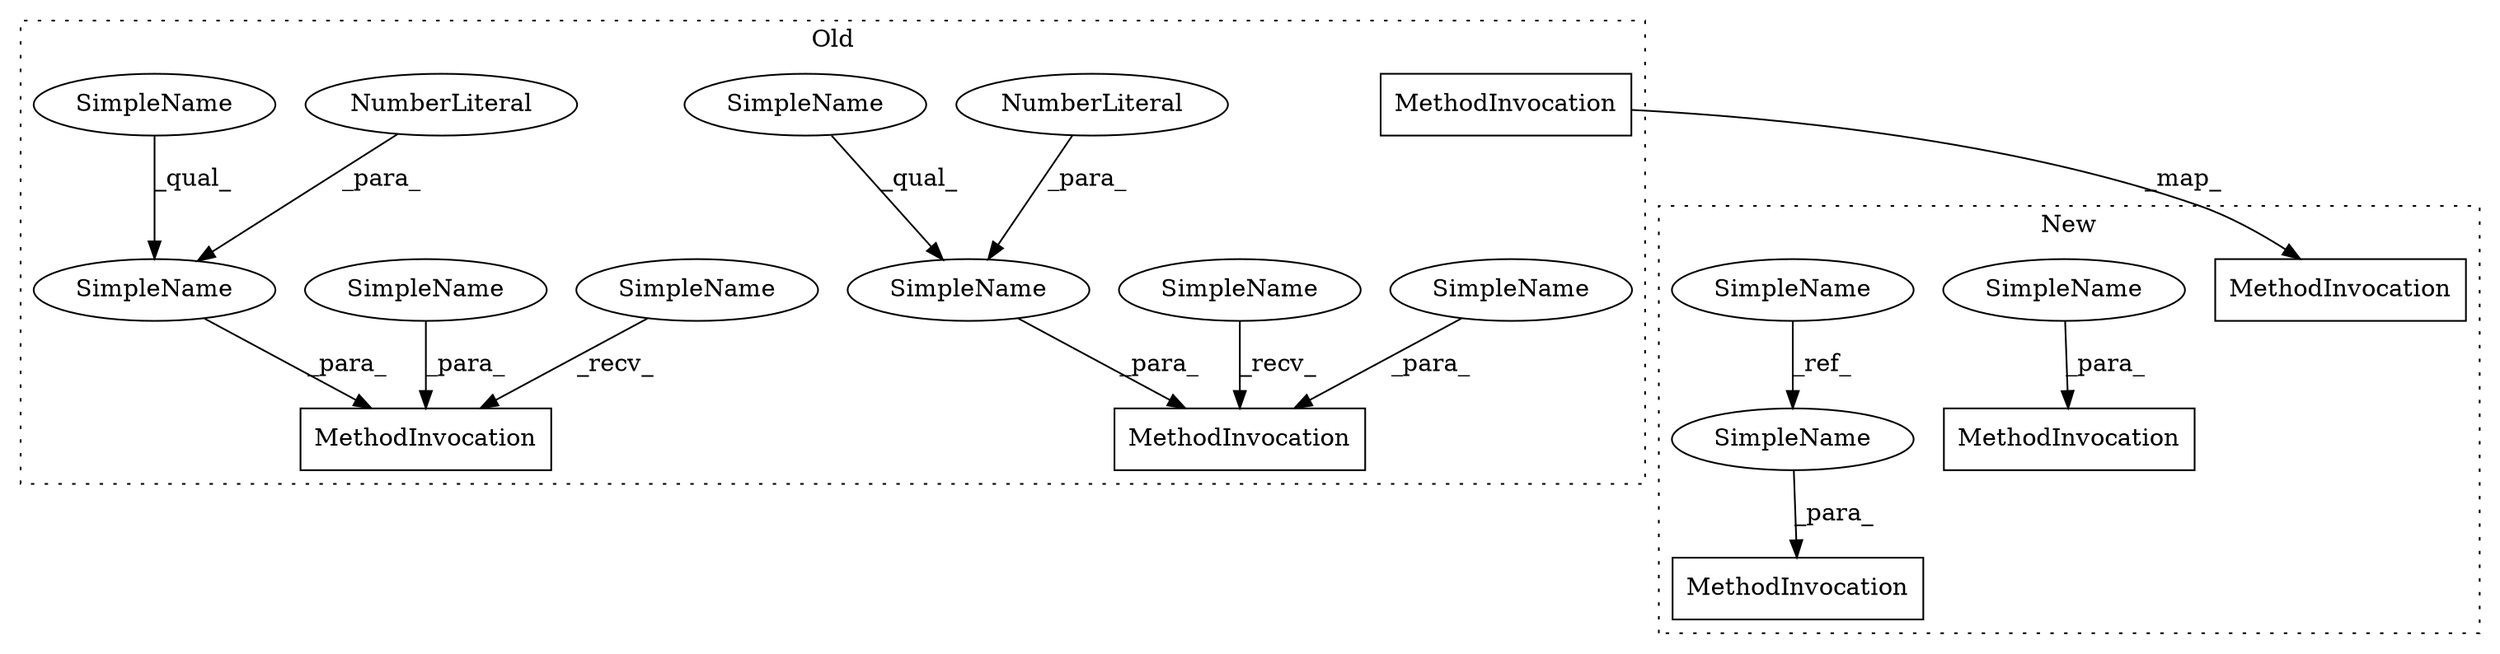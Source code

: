 digraph G {
subgraph cluster0 {
2 [label="MethodInvocation" a="32" s="2242,2261" l="9,21" shape="box"];
4 [label="MethodInvocation" a="32" s="2372,2414" l="9,1" shape="box"];
6 [label="MethodInvocation" a="32" s="2304,2349" l="9,1" shape="box"];
7 [label="NumberLiteral" a="34" s="2347" l="1" shape="ellipse"];
8 [label="NumberLiteral" a="34" s="2412" l="1" shape="ellipse"];
9 [label="SimpleName" a="42" s="2381" l="7" shape="ellipse"];
10 [label="SimpleName" a="42" s="2365" l="6" shape="ellipse"];
11 [label="SimpleName" a="42" s="2325" l="7" shape="ellipse"];
13 [label="SimpleName" a="42" s="2390" l="7" shape="ellipse"];
15 [label="SimpleName" a="42" s="2325,2348" l="22,1" shape="ellipse"];
17 [label="SimpleName" a="42" s="2390,2413" l="22,1" shape="ellipse"];
18 [label="SimpleName" a="42" s="2313" l="10" shape="ellipse"];
19 [label="SimpleName" a="42" s="2297" l="6" shape="ellipse"];
label = "Old";
style="dotted";
}
subgraph cluster1 {
1 [label="MethodInvocation" a="32" s="2664,2683" l="9,38" shape="box"];
3 [label="MethodInvocation" a="32" s="-1,2437" l="2431,1" shape="box"];
5 [label="MethodInvocation" a="32" s="-1,2639" l="2630,1" shape="box"];
12 [label="SimpleName" a="42" s="2629" l="10" shape="ellipse"];
14 [label="SimpleName" a="42" s="2137" l="7" shape="ellipse"];
16 [label="SimpleName" a="42" s="2430" l="7" shape="ellipse"];
label = "New";
style="dotted";
}
2 -> 1 [label="_map_"];
7 -> 15 [label="_para_"];
8 -> 17 [label="_para_"];
9 -> 4 [label="_para_"];
10 -> 4 [label="_recv_"];
11 -> 15 [label="_qual_"];
12 -> 5 [label="_para_"];
13 -> 17 [label="_qual_"];
14 -> 16 [label="_ref_"];
15 -> 6 [label="_para_"];
16 -> 3 [label="_para_"];
17 -> 4 [label="_para_"];
18 -> 6 [label="_para_"];
19 -> 6 [label="_recv_"];
}